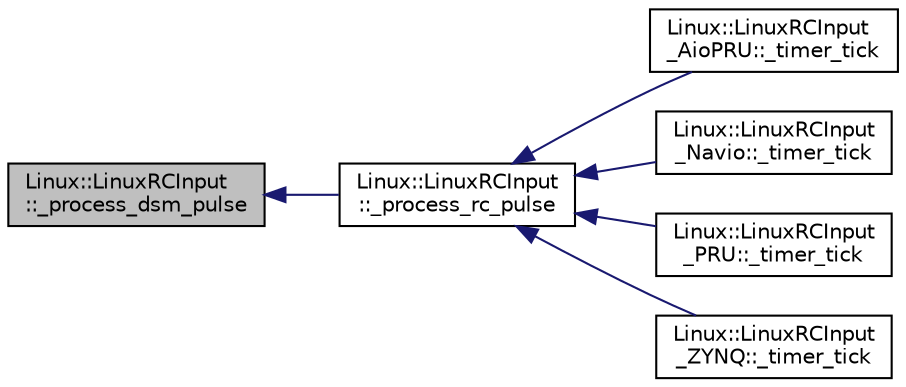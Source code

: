 digraph "Linux::LinuxRCInput::_process_dsm_pulse"
{
 // INTERACTIVE_SVG=YES
  edge [fontname="Helvetica",fontsize="10",labelfontname="Helvetica",labelfontsize="10"];
  node [fontname="Helvetica",fontsize="10",shape=record];
  rankdir="LR";
  Node1 [label="Linux::LinuxRCInput\l::_process_dsm_pulse",height=0.2,width=0.4,color="black", fillcolor="grey75", style="filled" fontcolor="black"];
  Node1 -> Node2 [dir="back",color="midnightblue",fontsize="10",style="solid",fontname="Helvetica"];
  Node2 [label="Linux::LinuxRCInput\l::_process_rc_pulse",height=0.2,width=0.4,color="black", fillcolor="white", style="filled",URL="$classLinux_1_1LinuxRCInput.html#a4c7b9d3b8575c8ccd3c17b696d4ee32e"];
  Node2 -> Node3 [dir="back",color="midnightblue",fontsize="10",style="solid",fontname="Helvetica"];
  Node3 [label="Linux::LinuxRCInput\l_AioPRU::_timer_tick",height=0.2,width=0.4,color="black", fillcolor="white", style="filled",URL="$classLinux_1_1LinuxRCInput__AioPRU.html#aa08cf9bc4bcbfcf2bdd8c388554c7a0c"];
  Node2 -> Node4 [dir="back",color="midnightblue",fontsize="10",style="solid",fontname="Helvetica"];
  Node4 [label="Linux::LinuxRCInput\l_Navio::_timer_tick",height=0.2,width=0.4,color="black", fillcolor="white", style="filled",URL="$classLinux_1_1LinuxRCInput__Navio.html#a59c2db95c339a99f051fb26426c2cf50"];
  Node2 -> Node5 [dir="back",color="midnightblue",fontsize="10",style="solid",fontname="Helvetica"];
  Node5 [label="Linux::LinuxRCInput\l_PRU::_timer_tick",height=0.2,width=0.4,color="black", fillcolor="white", style="filled",URL="$classLinux_1_1LinuxRCInput__PRU.html#a1e30e9faaee05771f4f1d60af53a1171"];
  Node2 -> Node6 [dir="back",color="midnightblue",fontsize="10",style="solid",fontname="Helvetica"];
  Node6 [label="Linux::LinuxRCInput\l_ZYNQ::_timer_tick",height=0.2,width=0.4,color="black", fillcolor="white", style="filled",URL="$classLinux_1_1LinuxRCInput__ZYNQ.html#a33625c99a8cc5db604ef5b8a4aa9fddd"];
}
